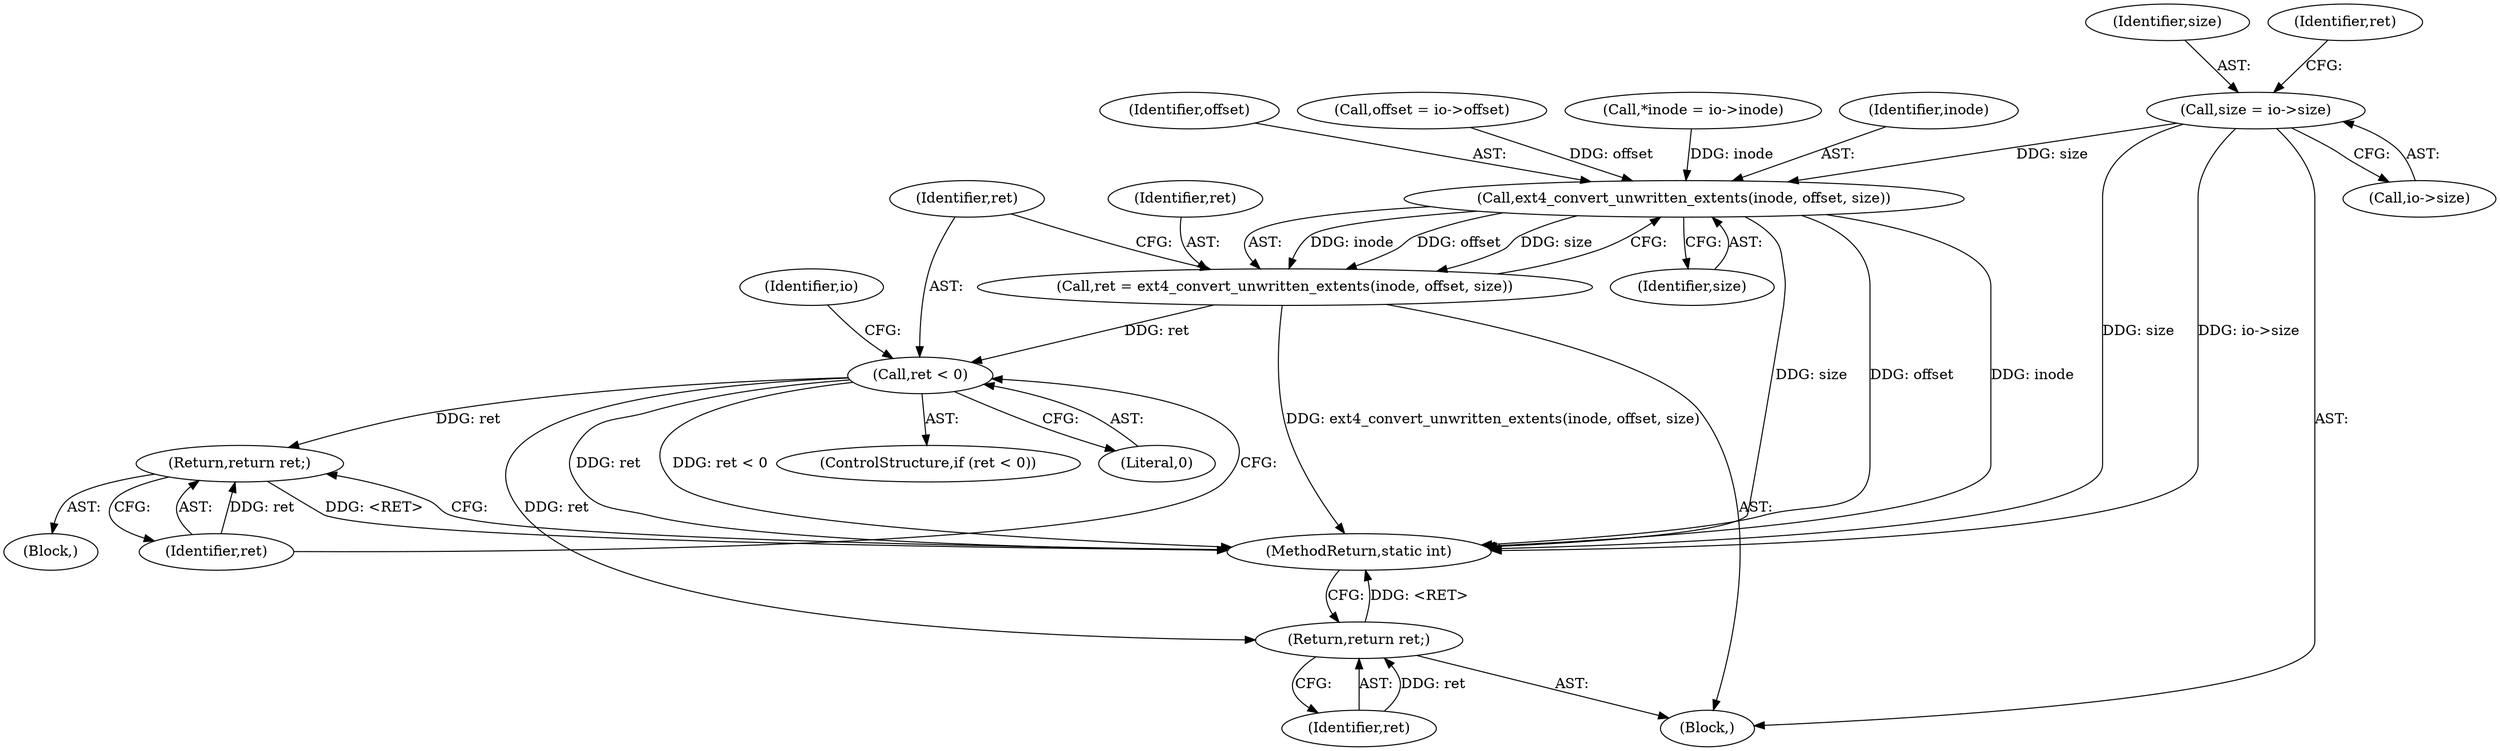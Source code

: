 digraph "0_linux_744692dc059845b2a3022119871846e74d4f6e11_4@pointer" {
"1000117" [label="(Call,size = io->size)"];
"1000160" [label="(Call,ext4_convert_unwritten_extents(inode, offset, size))"];
"1000158" [label="(Call,ret = ext4_convert_unwritten_extents(inode, offset, size))"];
"1000165" [label="(Call,ret < 0)"];
"1000169" [label="(Return,return ret;)"];
"1000176" [label="(Return,return ret;)"];
"1000158" [label="(Call,ret = ext4_convert_unwritten_extents(inode, offset, size))"];
"1000169" [label="(Return,return ret;)"];
"1000163" [label="(Identifier,size)"];
"1000178" [label="(MethodReturn,static int)"];
"1000177" [label="(Identifier,ret)"];
"1000118" [label="(Identifier,size)"];
"1000162" [label="(Identifier,offset)"];
"1000111" [label="(Call,offset = io->offset)"];
"1000165" [label="(Call,ret < 0)"];
"1000168" [label="(Block,)"];
"1000105" [label="(Call,*inode = io->inode)"];
"1000159" [label="(Identifier,ret)"];
"1000173" [label="(Identifier,io)"];
"1000103" [label="(Block,)"];
"1000170" [label="(Identifier,ret)"];
"1000161" [label="(Identifier,inode)"];
"1000166" [label="(Identifier,ret)"];
"1000124" [label="(Identifier,ret)"];
"1000117" [label="(Call,size = io->size)"];
"1000164" [label="(ControlStructure,if (ret < 0))"];
"1000176" [label="(Return,return ret;)"];
"1000119" [label="(Call,io->size)"];
"1000160" [label="(Call,ext4_convert_unwritten_extents(inode, offset, size))"];
"1000167" [label="(Literal,0)"];
"1000117" -> "1000103"  [label="AST: "];
"1000117" -> "1000119"  [label="CFG: "];
"1000118" -> "1000117"  [label="AST: "];
"1000119" -> "1000117"  [label="AST: "];
"1000124" -> "1000117"  [label="CFG: "];
"1000117" -> "1000178"  [label="DDG: size"];
"1000117" -> "1000178"  [label="DDG: io->size"];
"1000117" -> "1000160"  [label="DDG: size"];
"1000160" -> "1000158"  [label="AST: "];
"1000160" -> "1000163"  [label="CFG: "];
"1000161" -> "1000160"  [label="AST: "];
"1000162" -> "1000160"  [label="AST: "];
"1000163" -> "1000160"  [label="AST: "];
"1000158" -> "1000160"  [label="CFG: "];
"1000160" -> "1000178"  [label="DDG: size"];
"1000160" -> "1000178"  [label="DDG: offset"];
"1000160" -> "1000178"  [label="DDG: inode"];
"1000160" -> "1000158"  [label="DDG: inode"];
"1000160" -> "1000158"  [label="DDG: offset"];
"1000160" -> "1000158"  [label="DDG: size"];
"1000105" -> "1000160"  [label="DDG: inode"];
"1000111" -> "1000160"  [label="DDG: offset"];
"1000158" -> "1000103"  [label="AST: "];
"1000159" -> "1000158"  [label="AST: "];
"1000166" -> "1000158"  [label="CFG: "];
"1000158" -> "1000178"  [label="DDG: ext4_convert_unwritten_extents(inode, offset, size)"];
"1000158" -> "1000165"  [label="DDG: ret"];
"1000165" -> "1000164"  [label="AST: "];
"1000165" -> "1000167"  [label="CFG: "];
"1000166" -> "1000165"  [label="AST: "];
"1000167" -> "1000165"  [label="AST: "];
"1000170" -> "1000165"  [label="CFG: "];
"1000173" -> "1000165"  [label="CFG: "];
"1000165" -> "1000178"  [label="DDG: ret"];
"1000165" -> "1000178"  [label="DDG: ret < 0"];
"1000165" -> "1000169"  [label="DDG: ret"];
"1000165" -> "1000176"  [label="DDG: ret"];
"1000169" -> "1000168"  [label="AST: "];
"1000169" -> "1000170"  [label="CFG: "];
"1000170" -> "1000169"  [label="AST: "];
"1000178" -> "1000169"  [label="CFG: "];
"1000169" -> "1000178"  [label="DDG: <RET>"];
"1000170" -> "1000169"  [label="DDG: ret"];
"1000176" -> "1000103"  [label="AST: "];
"1000176" -> "1000177"  [label="CFG: "];
"1000177" -> "1000176"  [label="AST: "];
"1000178" -> "1000176"  [label="CFG: "];
"1000176" -> "1000178"  [label="DDG: <RET>"];
"1000177" -> "1000176"  [label="DDG: ret"];
}
